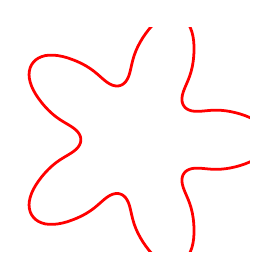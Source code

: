 \begin{tikzpicture}[scale=0.5]

  \begin{axis}[
    hide axis,
    axis equal image,
    xmin = -1.42,
    xmax = 1.42,
    ymin = -1.42,
    ymax = 1.42,
    xtick = \empty,
    ytick = \empty,
%    title = {$t = 0.00 \times 10^{-2}$,\: $\nu = 0.38$},
  ]

\addplot[red,line width=2pt] coordinates{
(1.649e+00,-1.505e-13)
(1.646e+00,4.05e-02)
(1.634e+00,8.066e-02)
(1.615e+00,1.2e-01)
(1.589e+00,1.578e-01)
(1.555e+00,1.934e-01)
(1.514e+00,2.262e-01)
(1.467e+00,2.559e-01)
(1.415e+00,2.823e-01)
(1.359e+00,3.055e-01)
(1.299e+00,3.258e-01)
(1.237e+00,3.43e-01)
(1.174e+00,3.57e-01)
(1.11e+00,3.673e-01)
(1.046e+00,3.733e-01)
(9.833e-01,3.749e-01)
(9.231e-01,3.725e-01)
(8.661e-01,3.677e-01)
(8.128e-01,3.627e-01)
(7.636e-01,3.597e-01)
(7.193e-01,3.606e-01)
(6.805e-01,3.662e-01)
(6.484e-01,3.762e-01)
(6.233e-01,3.89e-01)
(6.048e-01,4.029e-01)
(5.913e-01,4.166e-01)
(5.808e-01,4.306e-01)
(5.717e-01,4.469e-01)
(5.639e-01,4.678e-01)
(5.587e-01,4.944e-01)
(5.58e-01,5.269e-01)
(5.634e-01,5.646e-01)
(5.75e-01,6.063e-01)
(5.921e-01,6.515e-01)
(6.129e-01,7.0e-01)
(6.351e-01,7.52e-01)
(6.565e-01,8.078e-01)
(6.75e-01,8.671e-01)
(6.897e-01,9.292e-01)
(7.005e-01,9.931e-01)
(7.075e-01,1.058e+00)
(7.109e-01,1.122e+00)
(7.109e-01,1.185e+00)
(7.07e-01,1.246e+00)
(6.989e-01,1.305e+00)
(6.861e-01,1.359e+00)
(6.686e-01,1.41e+00)
(6.462e-01,1.454e+00)
(6.192e-01,1.492e+00)
(5.884e-01,1.524e+00)
(5.542e-01,1.548e+00)
(5.173e-01,1.566e+00)
(4.781e-01,1.576e+00)
(4.368e-01,1.58e+00)
(3.938e-01,1.575e+00)
(3.498e-01,1.563e+00)
(3.054e-01,1.543e+00)
(2.614e-01,1.516e+00)
(2.184e-01,1.482e+00)
(1.768e-01,1.442e+00)
(1.37e-01,1.396e+00)
(9.895e-02,1.346e+00)
(6.301e-02,1.294e+00)
(2.955e-02,1.238e+00)
(-7.831e-04,1.181e+00)
(-2.716e-02,1.122e+00)
(-4.892e-02,1.063e+00)
(-6.607e-02,1.004e+00)
(-7.962e-02,9.482e-01)
(-9.141e-02,8.952e-01)
(-1.035e-01,8.465e-01)
(-1.175e-01,8.034e-01)
(-1.343e-01,7.668e-01)
(-1.534e-01,7.378e-01)
(-1.734e-01,7.165e-01)
(-1.926e-01,7.019e-01)
(-2.101e-01,6.925e-01)
(-2.267e-01,6.864e-01)
(-2.445e-01,6.824e-01)
(-2.658e-01,6.808e-01)
(-2.918e-01,6.831e-01)
(-3.221e-01,6.911e-01)
(-3.558e-01,7.063e-01)
(-3.916e-01,7.289e-01)
(-4.29e-01,7.58e-01)
(-4.682e-01,7.92e-01)
(-5.101e-01,8.289e-01)
(-5.557e-01,8.665e-01)
(-6.056e-01,9.029e-01)
(-6.594e-01,9.367e-01)
(-7.163e-01,9.674e-01)
(-7.753e-01,9.946e-01)
(-8.353e-01,1.018e+00)
(-8.955e-01,1.039e+00)
(-9.552e-01,1.055e+00)
(-1.014e+00,1.066e+00)
(-1.07e+00,1.072e+00)
(-1.124e+00,1.072e+00)
(-1.174e+00,1.066e+00)
(-1.22e+00,1.053e+00)
(-1.26e+00,1.035e+00)
(-1.295e+00,1.011e+00)
(-1.324e+00,9.822e-01)
(-1.348e+00,9.49e-01)
(-1.365e+00,9.116e-01)
(-1.375e+00,8.701e-01)
(-1.379e+00,8.251e-01)
(-1.375e+00,7.772e-01)
(-1.364e+00,7.272e-01)
(-1.346e+00,6.76e-01)
(-1.322e+00,6.24e-01)
(-1.292e+00,5.721e-01)
(-1.257e+00,5.204e-01)
(-1.219e+00,4.696e-01)
(-1.177e+00,4.203e-01)
(-1.132e+00,3.731e-01)
(-1.085e+00,3.292e-01)
(-1.036e+00,2.893e-01)
(-9.858e-01,2.541e-01)
(-9.362e-01,2.231e-01)
(-8.887e-01,1.951e-01)
(-8.452e-01,1.685e-01)
(-8.072e-01,1.418e-01)
(-7.761e-01,1.147e-01)
(-7.528e-01,8.742e-02)
(-7.372e-01,6.139e-02)
(-7.283e-01,3.8e-02)
(-7.24e-01,1.783e-02)
(-7.228e-01,-1.784e-14)
(-7.24e-01,-1.783e-02)
(-7.283e-01,-3.8e-02)
(-7.372e-01,-6.139e-02)
(-7.528e-01,-8.742e-02)
(-7.761e-01,-1.147e-01)
(-8.072e-01,-1.418e-01)
(-8.452e-01,-1.685e-01)
(-8.887e-01,-1.951e-01)
(-9.362e-01,-2.231e-01)
(-9.858e-01,-2.541e-01)
(-1.036e+00,-2.893e-01)
(-1.085e+00,-3.292e-01)
(-1.132e+00,-3.731e-01)
(-1.177e+00,-4.203e-01)
(-1.219e+00,-4.696e-01)
(-1.257e+00,-5.204e-01)
(-1.292e+00,-5.721e-01)
(-1.322e+00,-6.24e-01)
(-1.346e+00,-6.76e-01)
(-1.364e+00,-7.272e-01)
(-1.375e+00,-7.772e-01)
(-1.379e+00,-8.251e-01)
(-1.375e+00,-8.701e-01)
(-1.365e+00,-9.116e-01)
(-1.348e+00,-9.49e-01)
(-1.324e+00,-9.822e-01)
(-1.295e+00,-1.011e+00)
(-1.26e+00,-1.035e+00)
(-1.22e+00,-1.053e+00)
(-1.174e+00,-1.066e+00)
(-1.124e+00,-1.072e+00)
(-1.07e+00,-1.072e+00)
(-1.014e+00,-1.066e+00)
(-9.552e-01,-1.055e+00)
(-8.955e-01,-1.039e+00)
(-8.353e-01,-1.018e+00)
(-7.753e-01,-9.946e-01)
(-7.163e-01,-9.674e-01)
(-6.594e-01,-9.367e-01)
(-6.056e-01,-9.029e-01)
(-5.557e-01,-8.665e-01)
(-5.101e-01,-8.289e-01)
(-4.682e-01,-7.92e-01)
(-4.29e-01,-7.58e-01)
(-3.916e-01,-7.289e-01)
(-3.558e-01,-7.063e-01)
(-3.221e-01,-6.911e-01)
(-2.918e-01,-6.831e-01)
(-2.658e-01,-6.808e-01)
(-2.445e-01,-6.824e-01)
(-2.267e-01,-6.864e-01)
(-2.101e-01,-6.925e-01)
(-1.926e-01,-7.019e-01)
(-1.734e-01,-7.165e-01)
(-1.534e-01,-7.378e-01)
(-1.343e-01,-7.668e-01)
(-1.175e-01,-8.034e-01)
(-1.035e-01,-8.465e-01)
(-9.141e-02,-8.952e-01)
(-7.962e-02,-9.482e-01)
(-6.607e-02,-1.004e+00)
(-4.892e-02,-1.063e+00)
(-2.716e-02,-1.122e+00)
(-7.831e-04,-1.181e+00)
(2.955e-02,-1.238e+00)
(6.301e-02,-1.294e+00)
(9.895e-02,-1.346e+00)
(1.37e-01,-1.396e+00)
(1.768e-01,-1.442e+00)
(2.184e-01,-1.482e+00)
(2.614e-01,-1.516e+00)
(3.054e-01,-1.543e+00)
(3.498e-01,-1.563e+00)
(3.938e-01,-1.575e+00)
(4.368e-01,-1.58e+00)
(4.781e-01,-1.576e+00)
(5.173e-01,-1.566e+00)
(5.542e-01,-1.548e+00)
(5.884e-01,-1.524e+00)
(6.192e-01,-1.492e+00)
(6.462e-01,-1.454e+00)
(6.686e-01,-1.41e+00)
(6.861e-01,-1.359e+00)
(6.989e-01,-1.305e+00)
(7.07e-01,-1.246e+00)
(7.109e-01,-1.185e+00)
(7.109e-01,-1.122e+00)
(7.075e-01,-1.058e+00)
(7.005e-01,-9.931e-01)
(6.897e-01,-9.292e-01)
(6.75e-01,-8.671e-01)
(6.565e-01,-8.078e-01)
(6.351e-01,-7.52e-01)
(6.129e-01,-7.0e-01)
(5.921e-01,-6.515e-01)
(5.75e-01,-6.063e-01)
(5.634e-01,-5.646e-01)
(5.58e-01,-5.269e-01)
(5.587e-01,-4.944e-01)
(5.639e-01,-4.678e-01)
(5.717e-01,-4.469e-01)
(5.808e-01,-4.306e-01)
(5.913e-01,-4.166e-01)
(6.048e-01,-4.029e-01)
(6.233e-01,-3.89e-01)
(6.484e-01,-3.762e-01)
(6.805e-01,-3.662e-01)
(7.193e-01,-3.606e-01)
(7.636e-01,-3.597e-01)
(8.128e-01,-3.627e-01)
(8.661e-01,-3.677e-01)
(9.231e-01,-3.725e-01)
(9.833e-01,-3.749e-01)
(1.046e+00,-3.733e-01)
(1.11e+00,-3.673e-01)
(1.174e+00,-3.57e-01)
(1.237e+00,-3.43e-01)
(1.299e+00,-3.258e-01)
(1.359e+00,-3.055e-01)
(1.415e+00,-2.823e-01)
(1.467e+00,-2.559e-01)
(1.514e+00,-2.262e-01)
(1.555e+00,-1.934e-01)
(1.589e+00,-1.578e-01)
(1.615e+00,-1.2e-01)
(1.634e+00,-8.066e-02)
(1.646e+00,-4.05e-02)
(1.649e+00,-1.505e-13)
(1.649e+00,-1.505e-13)
};




\end{axis}

\end{tikzpicture}

